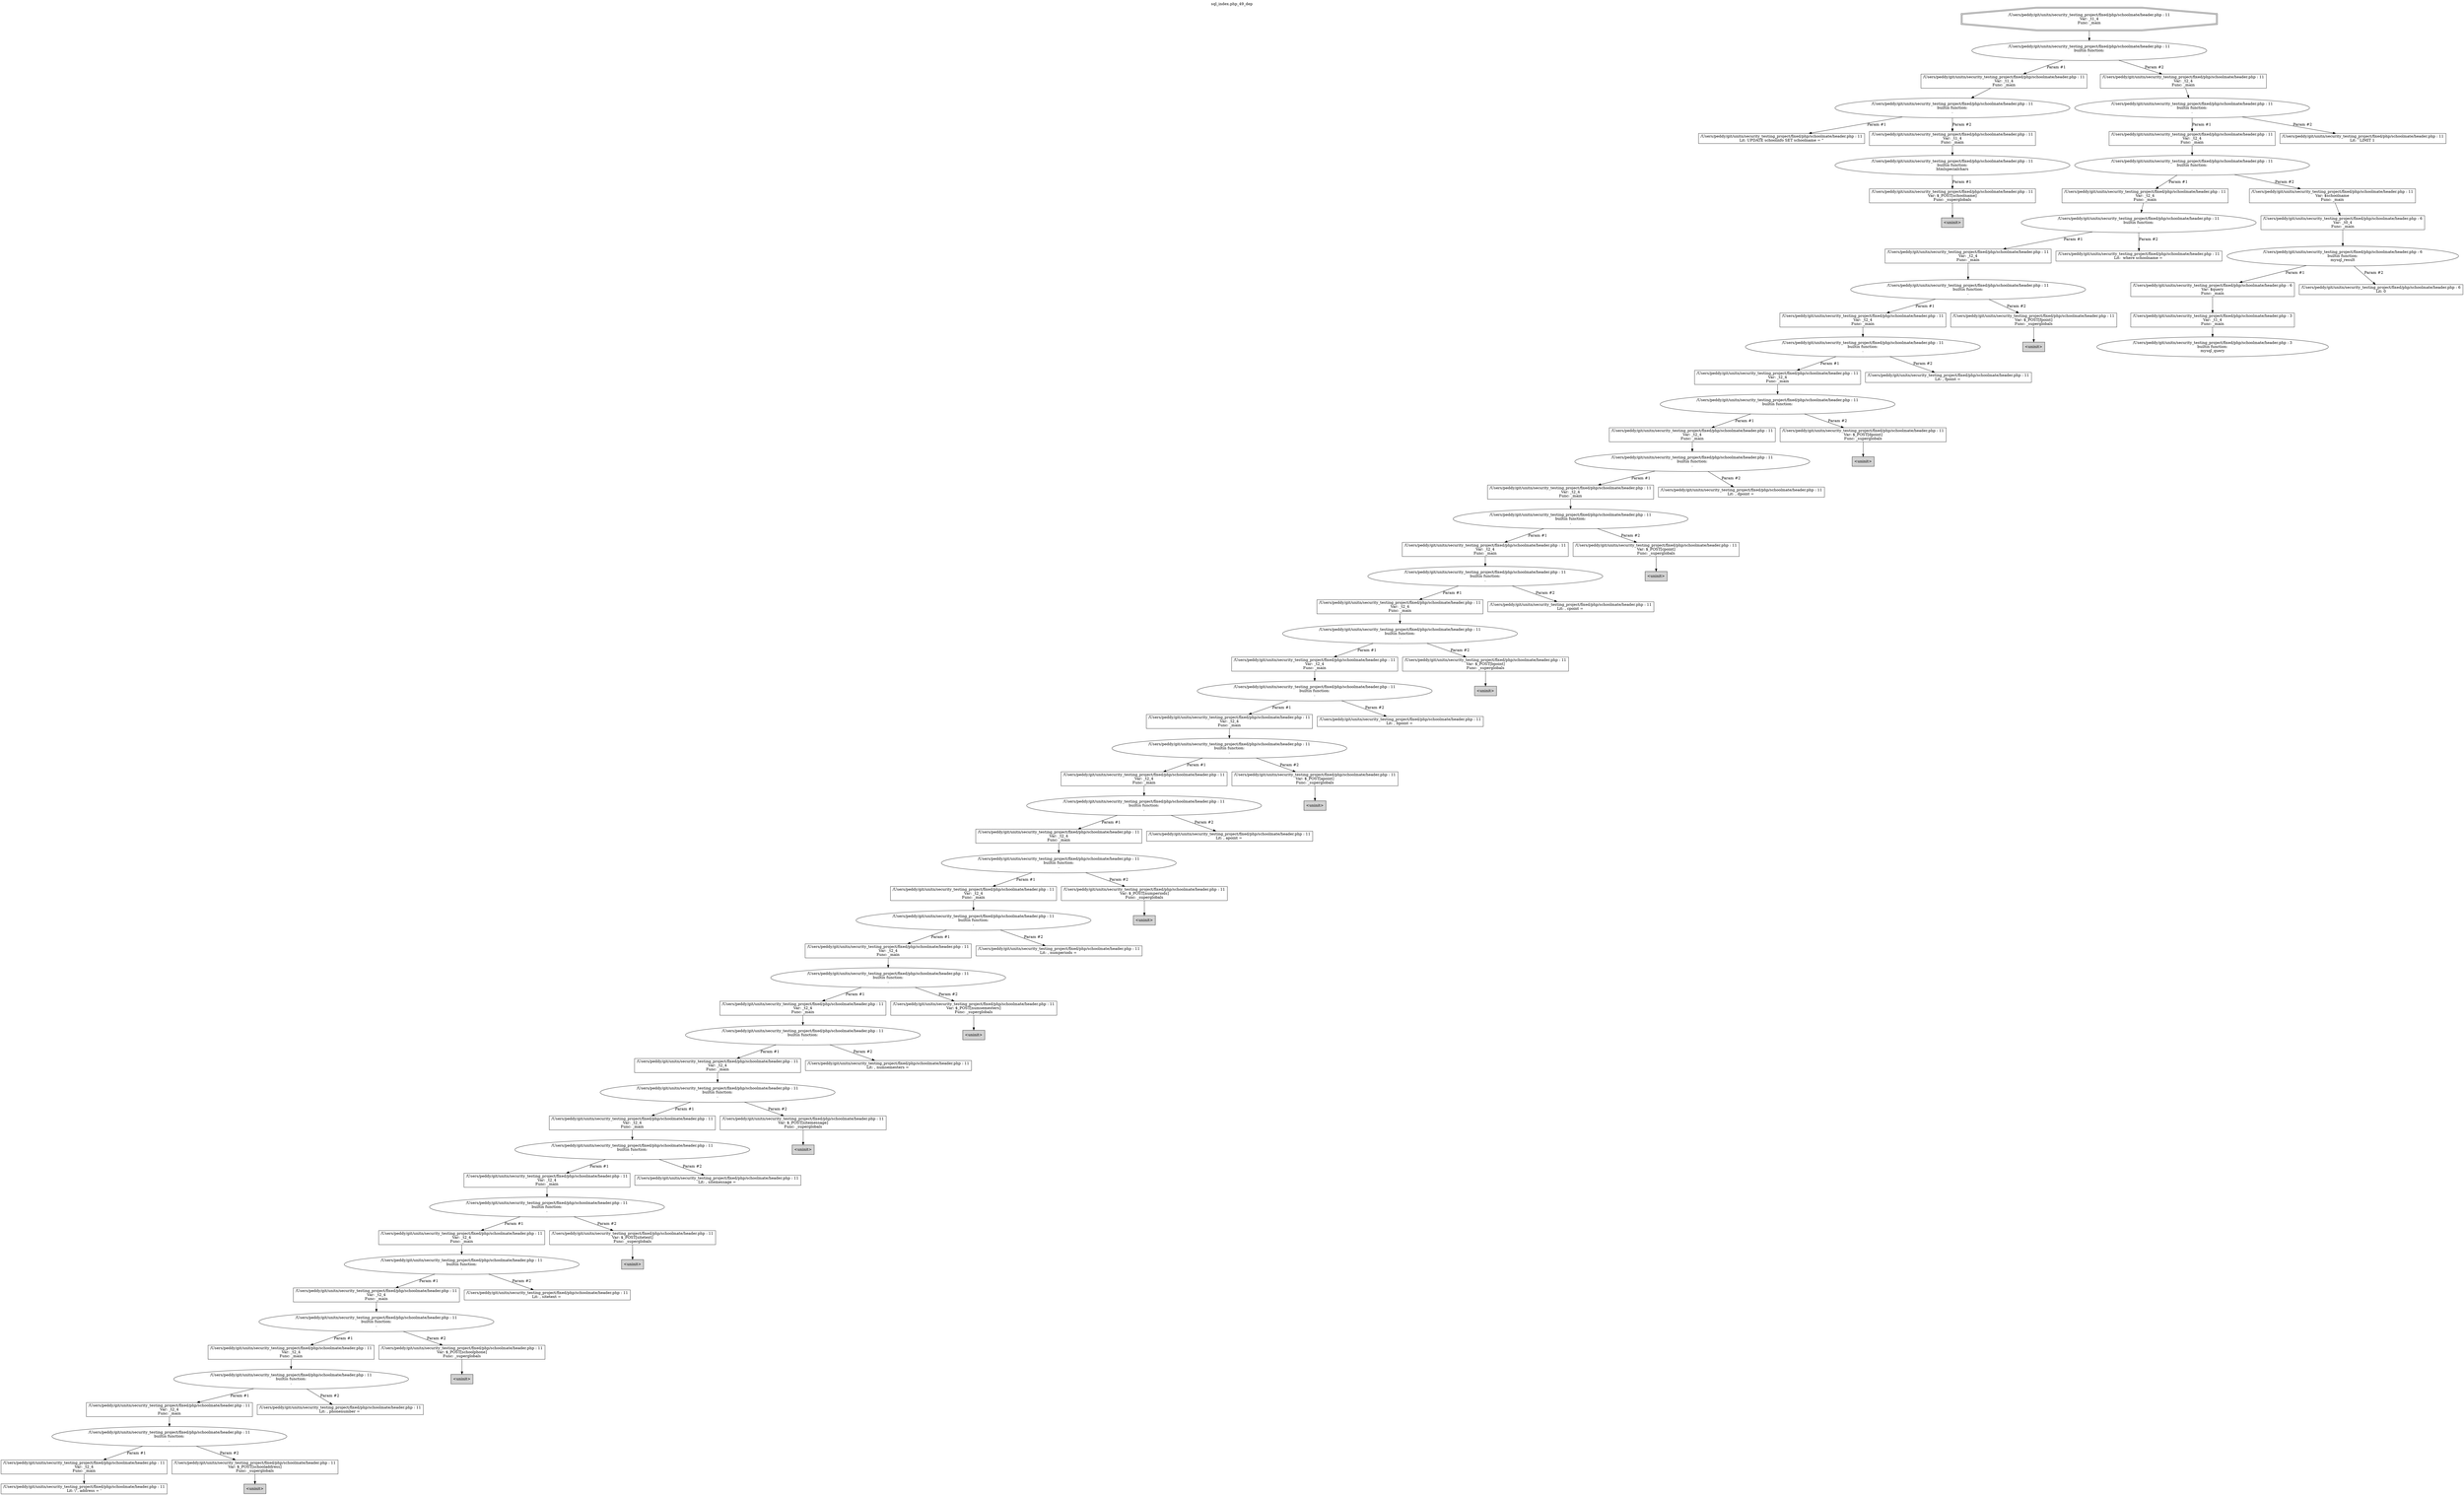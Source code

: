 digraph cfg {
  label="sql_index.php_49_dep";
  labelloc=t;
  n1 [shape=doubleoctagon, label="/Users/peddy/git/unitn/security_testing_project/fixed/php/schoolmate/header.php : 11\nVar: _t1_4\nFunc: _main\n"];
  n2 [shape=ellipse, label="/Users/peddy/git/unitn/security_testing_project/fixed/php/schoolmate/header.php : 11\nbuiltin function:\n.\n"];
  n3 [shape=box, label="/Users/peddy/git/unitn/security_testing_project/fixed/php/schoolmate/header.php : 11\nVar: _t1_4\nFunc: _main\n"];
  n4 [shape=ellipse, label="/Users/peddy/git/unitn/security_testing_project/fixed/php/schoolmate/header.php : 11\nbuiltin function:\n.\n"];
  n5 [shape=box, label="/Users/peddy/git/unitn/security_testing_project/fixed/php/schoolmate/header.php : 11\nLit: UPDATE schoolinfo SET schoolname = \"\n"];
  n6 [shape=box, label="/Users/peddy/git/unitn/security_testing_project/fixed/php/schoolmate/header.php : 11\nVar: _t1_4\nFunc: _main\n"];
  n7 [shape=ellipse, label="/Users/peddy/git/unitn/security_testing_project/fixed/php/schoolmate/header.php : 11\nbuiltin function:\nhtmlspecialchars\n"];
  n8 [shape=box, label="/Users/peddy/git/unitn/security_testing_project/fixed/php/schoolmate/header.php : 11\nVar: $_POST[schoolname]\nFunc: _superglobals\n"];
  n9 [shape=box, label="<uninit>",style=filled];
  n10 [shape=box, label="/Users/peddy/git/unitn/security_testing_project/fixed/php/schoolmate/header.php : 11\nVar: _t2_4\nFunc: _main\n"];
  n11 [shape=ellipse, label="/Users/peddy/git/unitn/security_testing_project/fixed/php/schoolmate/header.php : 11\nbuiltin function:\n.\n"];
  n12 [shape=box, label="/Users/peddy/git/unitn/security_testing_project/fixed/php/schoolmate/header.php : 11\nVar: _t2_4\nFunc: _main\n"];
  n13 [shape=ellipse, label="/Users/peddy/git/unitn/security_testing_project/fixed/php/schoolmate/header.php : 11\nbuiltin function:\n.\n"];
  n14 [shape=box, label="/Users/peddy/git/unitn/security_testing_project/fixed/php/schoolmate/header.php : 11\nVar: _t2_4\nFunc: _main\n"];
  n15 [shape=ellipse, label="/Users/peddy/git/unitn/security_testing_project/fixed/php/schoolmate/header.php : 11\nbuiltin function:\n.\n"];
  n16 [shape=box, label="/Users/peddy/git/unitn/security_testing_project/fixed/php/schoolmate/header.php : 11\nVar: _t2_4\nFunc: _main\n"];
  n17 [shape=ellipse, label="/Users/peddy/git/unitn/security_testing_project/fixed/php/schoolmate/header.php : 11\nbuiltin function:\n.\n"];
  n18 [shape=box, label="/Users/peddy/git/unitn/security_testing_project/fixed/php/schoolmate/header.php : 11\nVar: _t2_4\nFunc: _main\n"];
  n19 [shape=ellipse, label="/Users/peddy/git/unitn/security_testing_project/fixed/php/schoolmate/header.php : 11\nbuiltin function:\n.\n"];
  n20 [shape=box, label="/Users/peddy/git/unitn/security_testing_project/fixed/php/schoolmate/header.php : 11\nVar: _t2_4\nFunc: _main\n"];
  n21 [shape=ellipse, label="/Users/peddy/git/unitn/security_testing_project/fixed/php/schoolmate/header.php : 11\nbuiltin function:\n.\n"];
  n22 [shape=box, label="/Users/peddy/git/unitn/security_testing_project/fixed/php/schoolmate/header.php : 11\nVar: _t2_4\nFunc: _main\n"];
  n23 [shape=ellipse, label="/Users/peddy/git/unitn/security_testing_project/fixed/php/schoolmate/header.php : 11\nbuiltin function:\n.\n"];
  n24 [shape=box, label="/Users/peddy/git/unitn/security_testing_project/fixed/php/schoolmate/header.php : 11\nVar: _t2_4\nFunc: _main\n"];
  n25 [shape=ellipse, label="/Users/peddy/git/unitn/security_testing_project/fixed/php/schoolmate/header.php : 11\nbuiltin function:\n.\n"];
  n26 [shape=box, label="/Users/peddy/git/unitn/security_testing_project/fixed/php/schoolmate/header.php : 11\nVar: _t2_4\nFunc: _main\n"];
  n27 [shape=ellipse, label="/Users/peddy/git/unitn/security_testing_project/fixed/php/schoolmate/header.php : 11\nbuiltin function:\n.\n"];
  n28 [shape=box, label="/Users/peddy/git/unitn/security_testing_project/fixed/php/schoolmate/header.php : 11\nVar: _t2_4\nFunc: _main\n"];
  n29 [shape=ellipse, label="/Users/peddy/git/unitn/security_testing_project/fixed/php/schoolmate/header.php : 11\nbuiltin function:\n.\n"];
  n30 [shape=box, label="/Users/peddy/git/unitn/security_testing_project/fixed/php/schoolmate/header.php : 11\nVar: _t2_4\nFunc: _main\n"];
  n31 [shape=ellipse, label="/Users/peddy/git/unitn/security_testing_project/fixed/php/schoolmate/header.php : 11\nbuiltin function:\n.\n"];
  n32 [shape=box, label="/Users/peddy/git/unitn/security_testing_project/fixed/php/schoolmate/header.php : 11\nVar: _t2_4\nFunc: _main\n"];
  n33 [shape=ellipse, label="/Users/peddy/git/unitn/security_testing_project/fixed/php/schoolmate/header.php : 11\nbuiltin function:\n.\n"];
  n34 [shape=box, label="/Users/peddy/git/unitn/security_testing_project/fixed/php/schoolmate/header.php : 11\nVar: _t2_4\nFunc: _main\n"];
  n35 [shape=ellipse, label="/Users/peddy/git/unitn/security_testing_project/fixed/php/schoolmate/header.php : 11\nbuiltin function:\n.\n"];
  n36 [shape=box, label="/Users/peddy/git/unitn/security_testing_project/fixed/php/schoolmate/header.php : 11\nVar: _t2_4\nFunc: _main\n"];
  n37 [shape=ellipse, label="/Users/peddy/git/unitn/security_testing_project/fixed/php/schoolmate/header.php : 11\nbuiltin function:\n.\n"];
  n38 [shape=box, label="/Users/peddy/git/unitn/security_testing_project/fixed/php/schoolmate/header.php : 11\nVar: _t2_4\nFunc: _main\n"];
  n39 [shape=ellipse, label="/Users/peddy/git/unitn/security_testing_project/fixed/php/schoolmate/header.php : 11\nbuiltin function:\n.\n"];
  n40 [shape=box, label="/Users/peddy/git/unitn/security_testing_project/fixed/php/schoolmate/header.php : 11\nVar: _t2_4\nFunc: _main\n"];
  n41 [shape=ellipse, label="/Users/peddy/git/unitn/security_testing_project/fixed/php/schoolmate/header.php : 11\nbuiltin function:\n.\n"];
  n42 [shape=box, label="/Users/peddy/git/unitn/security_testing_project/fixed/php/schoolmate/header.php : 11\nVar: _t2_4\nFunc: _main\n"];
  n43 [shape=ellipse, label="/Users/peddy/git/unitn/security_testing_project/fixed/php/schoolmate/header.php : 11\nbuiltin function:\n.\n"];
  n44 [shape=box, label="/Users/peddy/git/unitn/security_testing_project/fixed/php/schoolmate/header.php : 11\nVar: _t2_4\nFunc: _main\n"];
  n45 [shape=ellipse, label="/Users/peddy/git/unitn/security_testing_project/fixed/php/schoolmate/header.php : 11\nbuiltin function:\n.\n"];
  n46 [shape=box, label="/Users/peddy/git/unitn/security_testing_project/fixed/php/schoolmate/header.php : 11\nVar: _t2_4\nFunc: _main\n"];
  n47 [shape=ellipse, label="/Users/peddy/git/unitn/security_testing_project/fixed/php/schoolmate/header.php : 11\nbuiltin function:\n.\n"];
  n48 [shape=box, label="/Users/peddy/git/unitn/security_testing_project/fixed/php/schoolmate/header.php : 11\nVar: _t2_4\nFunc: _main\n"];
  n49 [shape=ellipse, label="/Users/peddy/git/unitn/security_testing_project/fixed/php/schoolmate/header.php : 11\nbuiltin function:\n.\n"];
  n50 [shape=box, label="/Users/peddy/git/unitn/security_testing_project/fixed/php/schoolmate/header.php : 11\nVar: _t2_4\nFunc: _main\n"];
  n51 [shape=ellipse, label="/Users/peddy/git/unitn/security_testing_project/fixed/php/schoolmate/header.php : 11\nbuiltin function:\n.\n"];
  n52 [shape=box, label="/Users/peddy/git/unitn/security_testing_project/fixed/php/schoolmate/header.php : 11\nVar: _t2_4\nFunc: _main\n"];
  n53 [shape=ellipse, label="/Users/peddy/git/unitn/security_testing_project/fixed/php/schoolmate/header.php : 11\nbuiltin function:\n.\n"];
  n54 [shape=box, label="/Users/peddy/git/unitn/security_testing_project/fixed/php/schoolmate/header.php : 11\nVar: _t2_4\nFunc: _main\n"];
  n55 [shape=ellipse, label="/Users/peddy/git/unitn/security_testing_project/fixed/php/schoolmate/header.php : 11\nbuiltin function:\n.\n"];
  n56 [shape=box, label="/Users/peddy/git/unitn/security_testing_project/fixed/php/schoolmate/header.php : 11\nVar: _t2_4\nFunc: _main\n"];
  n57 [shape=ellipse, label="/Users/peddy/git/unitn/security_testing_project/fixed/php/schoolmate/header.php : 11\nbuiltin function:\n.\n"];
  n58 [shape=box, label="/Users/peddy/git/unitn/security_testing_project/fixed/php/schoolmate/header.php : 11\nVar: _t2_4\nFunc: _main\n"];
  n59 [shape=box, label="/Users/peddy/git/unitn/security_testing_project/fixed/php/schoolmate/header.php : 11\nLit: \\\", address = '\n"];
  n60 [shape=box, label="/Users/peddy/git/unitn/security_testing_project/fixed/php/schoolmate/header.php : 11\nVar: $_POST[schooladdress]\nFunc: _superglobals\n"];
  n61 [shape=box, label="<uninit>",style=filled];
  n62 [shape=box, label="/Users/peddy/git/unitn/security_testing_project/fixed/php/schoolmate/header.php : 11\nLit: , phonenumber = \n"];
  n63 [shape=box, label="/Users/peddy/git/unitn/security_testing_project/fixed/php/schoolmate/header.php : 11\nVar: $_POST[schoolphone]\nFunc: _superglobals\n"];
  n64 [shape=box, label="<uninit>",style=filled];
  n65 [shape=box, label="/Users/peddy/git/unitn/security_testing_project/fixed/php/schoolmate/header.php : 11\nLit: , sitetext = \n"];
  n66 [shape=box, label="/Users/peddy/git/unitn/security_testing_project/fixed/php/schoolmate/header.php : 11\nVar: $_POST[sitetext]\nFunc: _superglobals\n"];
  n67 [shape=box, label="<uninit>",style=filled];
  n68 [shape=box, label="/Users/peddy/git/unitn/security_testing_project/fixed/php/schoolmate/header.php : 11\nLit: , sitemessage = \n"];
  n69 [shape=box, label="/Users/peddy/git/unitn/security_testing_project/fixed/php/schoolmate/header.php : 11\nVar: $_POST[sitemessage]\nFunc: _superglobals\n"];
  n70 [shape=box, label="<uninit>",style=filled];
  n71 [shape=box, label="/Users/peddy/git/unitn/security_testing_project/fixed/php/schoolmate/header.php : 11\nLit: , numsemesters = \n"];
  n72 [shape=box, label="/Users/peddy/git/unitn/security_testing_project/fixed/php/schoolmate/header.php : 11\nVar: $_POST[numsemesters]\nFunc: _superglobals\n"];
  n73 [shape=box, label="<uninit>",style=filled];
  n74 [shape=box, label="/Users/peddy/git/unitn/security_testing_project/fixed/php/schoolmate/header.php : 11\nLit: , numperiods = \n"];
  n75 [shape=box, label="/Users/peddy/git/unitn/security_testing_project/fixed/php/schoolmate/header.php : 11\nVar: $_POST[numperiods]\nFunc: _superglobals\n"];
  n76 [shape=box, label="<uninit>",style=filled];
  n77 [shape=box, label="/Users/peddy/git/unitn/security_testing_project/fixed/php/schoolmate/header.php : 11\nLit: , apoint = \n"];
  n78 [shape=box, label="/Users/peddy/git/unitn/security_testing_project/fixed/php/schoolmate/header.php : 11\nVar: $_POST[apoint]\nFunc: _superglobals\n"];
  n79 [shape=box, label="<uninit>",style=filled];
  n80 [shape=box, label="/Users/peddy/git/unitn/security_testing_project/fixed/php/schoolmate/header.php : 11\nLit: , bpoint = \n"];
  n81 [shape=box, label="/Users/peddy/git/unitn/security_testing_project/fixed/php/schoolmate/header.php : 11\nVar: $_POST[bpoint]\nFunc: _superglobals\n"];
  n82 [shape=box, label="<uninit>",style=filled];
  n83 [shape=box, label="/Users/peddy/git/unitn/security_testing_project/fixed/php/schoolmate/header.php : 11\nLit: , cpoint = \n"];
  n84 [shape=box, label="/Users/peddy/git/unitn/security_testing_project/fixed/php/schoolmate/header.php : 11\nVar: $_POST[cpoint]\nFunc: _superglobals\n"];
  n85 [shape=box, label="<uninit>",style=filled];
  n86 [shape=box, label="/Users/peddy/git/unitn/security_testing_project/fixed/php/schoolmate/header.php : 11\nLit: , dpoint = \n"];
  n87 [shape=box, label="/Users/peddy/git/unitn/security_testing_project/fixed/php/schoolmate/header.php : 11\nVar: $_POST[dpoint]\nFunc: _superglobals\n"];
  n88 [shape=box, label="<uninit>",style=filled];
  n89 [shape=box, label="/Users/peddy/git/unitn/security_testing_project/fixed/php/schoolmate/header.php : 11\nLit: , fpoint = \n"];
  n90 [shape=box, label="/Users/peddy/git/unitn/security_testing_project/fixed/php/schoolmate/header.php : 11\nVar: $_POST[fpoint]\nFunc: _superglobals\n"];
  n91 [shape=box, label="<uninit>",style=filled];
  n92 [shape=box, label="/Users/peddy/git/unitn/security_testing_project/fixed/php/schoolmate/header.php : 11\nLit:  where schoolname = \n"];
  n93 [shape=box, label="/Users/peddy/git/unitn/security_testing_project/fixed/php/schoolmate/header.php : 11\nVar: $schoolname\nFunc: _main\n"];
  n94 [shape=box, label="/Users/peddy/git/unitn/security_testing_project/fixed/php/schoolmate/header.php : 6\nVar: _t0_4\nFunc: _main\n"];
  n95 [shape=ellipse, label="/Users/peddy/git/unitn/security_testing_project/fixed/php/schoolmate/header.php : 6\nbuiltin function:\nmysql_result\n"];
  n96 [shape=box, label="/Users/peddy/git/unitn/security_testing_project/fixed/php/schoolmate/header.php : 6\nVar: $query\nFunc: _main\n"];
  n97 [shape=box, label="/Users/peddy/git/unitn/security_testing_project/fixed/php/schoolmate/header.php : 3\nVar: _t1_4\nFunc: _main\n"];
  n98 [shape=ellipse, label="/Users/peddy/git/unitn/security_testing_project/fixed/php/schoolmate/header.php : 3\nbuiltin function:\nmysql_query\n"];
  n99 [shape=box, label="/Users/peddy/git/unitn/security_testing_project/fixed/php/schoolmate/header.php : 6\nLit: 0\n"];
  n100 [shape=box, label="/Users/peddy/git/unitn/security_testing_project/fixed/php/schoolmate/header.php : 11\nLit: ' LIMIT 1 \n"];
  n1 -> n2;
  n3 -> n4;
  n4 -> n5[label="Param #1"];
  n4 -> n6[label="Param #2"];
  n6 -> n7;
  n8 -> n9;
  n7 -> n8[label="Param #1"];
  n2 -> n3[label="Param #1"];
  n2 -> n10[label="Param #2"];
  n10 -> n11;
  n12 -> n13;
  n14 -> n15;
  n16 -> n17;
  n18 -> n19;
  n20 -> n21;
  n22 -> n23;
  n24 -> n25;
  n26 -> n27;
  n28 -> n29;
  n30 -> n31;
  n32 -> n33;
  n34 -> n35;
  n36 -> n37;
  n38 -> n39;
  n40 -> n41;
  n42 -> n43;
  n44 -> n45;
  n46 -> n47;
  n48 -> n49;
  n50 -> n51;
  n52 -> n53;
  n54 -> n55;
  n56 -> n57;
  n58 -> n59;
  n57 -> n58[label="Param #1"];
  n57 -> n60[label="Param #2"];
  n60 -> n61;
  n55 -> n56[label="Param #1"];
  n55 -> n62[label="Param #2"];
  n53 -> n54[label="Param #1"];
  n53 -> n63[label="Param #2"];
  n63 -> n64;
  n51 -> n52[label="Param #1"];
  n51 -> n65[label="Param #2"];
  n49 -> n50[label="Param #1"];
  n49 -> n66[label="Param #2"];
  n66 -> n67;
  n47 -> n48[label="Param #1"];
  n47 -> n68[label="Param #2"];
  n45 -> n46[label="Param #1"];
  n45 -> n69[label="Param #2"];
  n69 -> n70;
  n43 -> n44[label="Param #1"];
  n43 -> n71[label="Param #2"];
  n41 -> n42[label="Param #1"];
  n41 -> n72[label="Param #2"];
  n72 -> n73;
  n39 -> n40[label="Param #1"];
  n39 -> n74[label="Param #2"];
  n37 -> n38[label="Param #1"];
  n37 -> n75[label="Param #2"];
  n75 -> n76;
  n35 -> n36[label="Param #1"];
  n35 -> n77[label="Param #2"];
  n33 -> n34[label="Param #1"];
  n33 -> n78[label="Param #2"];
  n78 -> n79;
  n31 -> n32[label="Param #1"];
  n31 -> n80[label="Param #2"];
  n29 -> n30[label="Param #1"];
  n29 -> n81[label="Param #2"];
  n81 -> n82;
  n27 -> n28[label="Param #1"];
  n27 -> n83[label="Param #2"];
  n25 -> n26[label="Param #1"];
  n25 -> n84[label="Param #2"];
  n84 -> n85;
  n23 -> n24[label="Param #1"];
  n23 -> n86[label="Param #2"];
  n21 -> n22[label="Param #1"];
  n21 -> n87[label="Param #2"];
  n87 -> n88;
  n19 -> n20[label="Param #1"];
  n19 -> n89[label="Param #2"];
  n17 -> n18[label="Param #1"];
  n17 -> n90[label="Param #2"];
  n90 -> n91;
  n15 -> n16[label="Param #1"];
  n15 -> n92[label="Param #2"];
  n13 -> n14[label="Param #1"];
  n13 -> n93[label="Param #2"];
  n94 -> n95;
  n97 -> n98;
  n96 -> n97;
  n95 -> n96[label="Param #1"];
  n95 -> n99[label="Param #2"];
  n93 -> n94;
  n11 -> n12[label="Param #1"];
  n11 -> n100[label="Param #2"];
}
